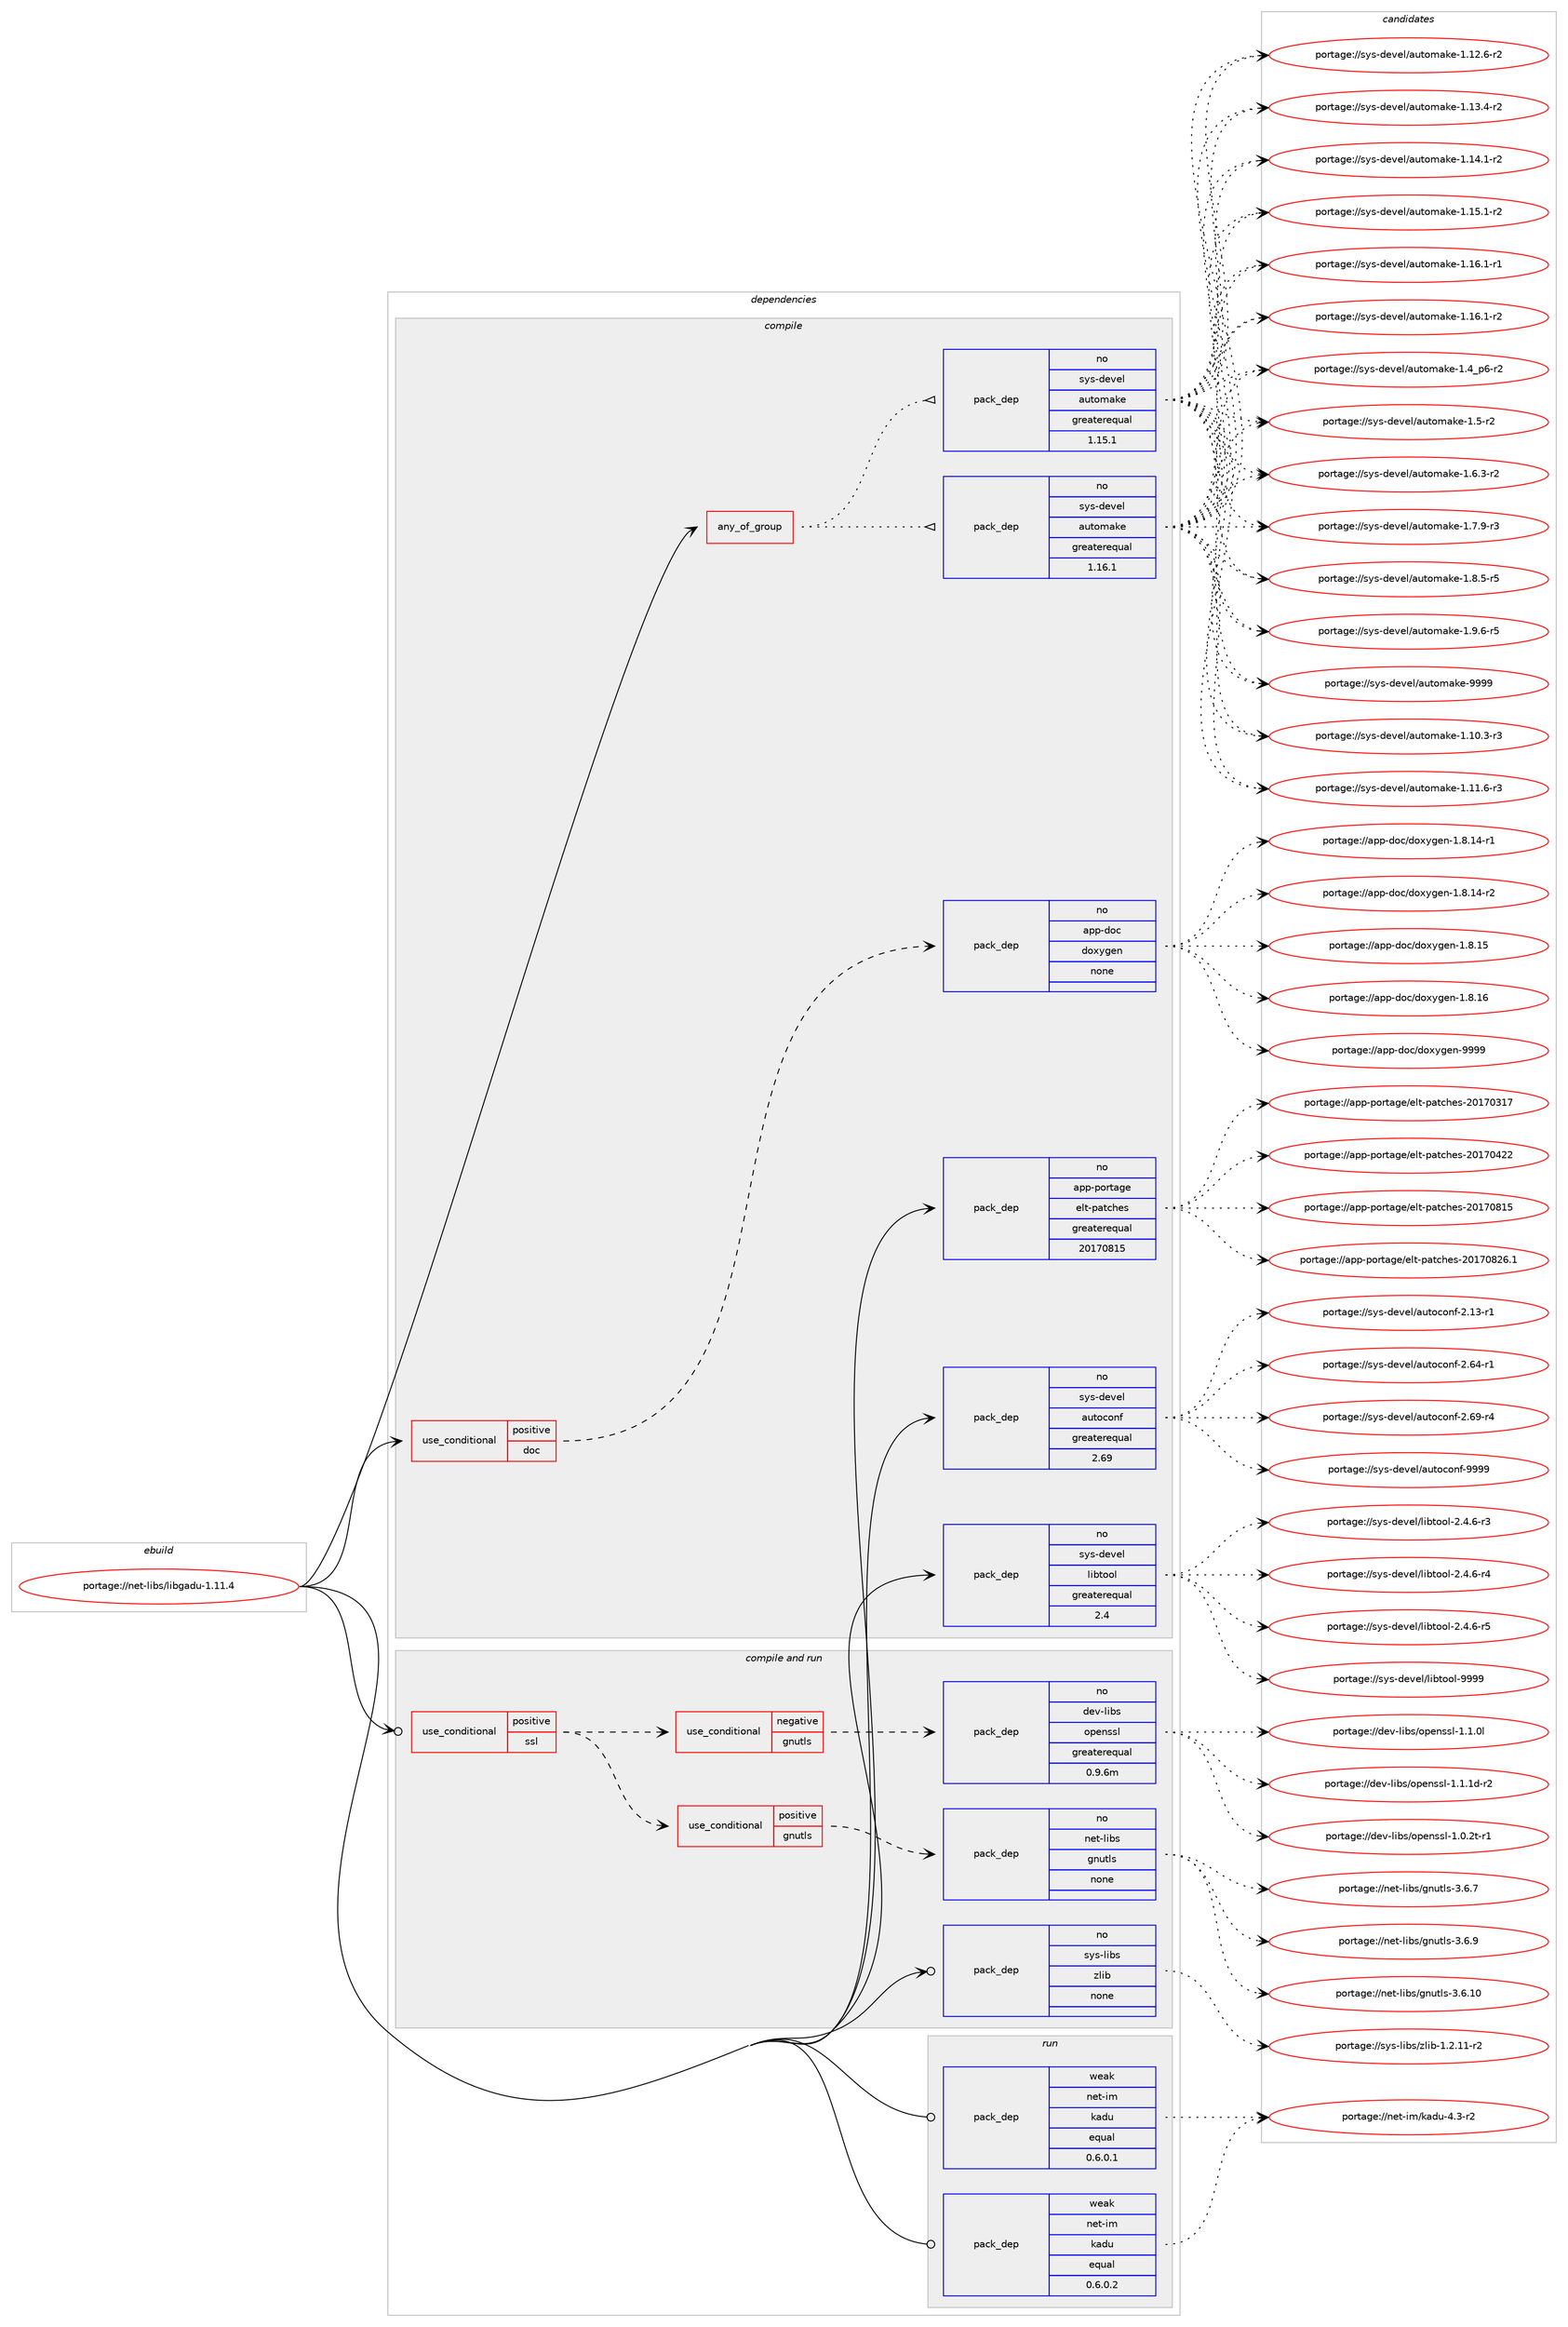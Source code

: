 digraph prolog {

# *************
# Graph options
# *************

newrank=true;
concentrate=true;
compound=true;
graph [rankdir=LR,fontname=Helvetica,fontsize=10,ranksep=1.5];#, ranksep=2.5, nodesep=0.2];
edge  [arrowhead=vee];
node  [fontname=Helvetica,fontsize=10];

# **********
# The ebuild
# **********

subgraph cluster_leftcol {
color=gray;
rank=same;
label=<<i>ebuild</i>>;
id [label="portage://net-libs/libgadu-1.11.4", color=red, width=4, href="../net-libs/libgadu-1.11.4.svg"];
}

# ****************
# The dependencies
# ****************

subgraph cluster_midcol {
color=gray;
label=<<i>dependencies</i>>;
subgraph cluster_compile {
fillcolor="#eeeeee";
style=filled;
label=<<i>compile</i>>;
subgraph any5786 {
dependency359185 [label=<<TABLE BORDER="0" CELLBORDER="1" CELLSPACING="0" CELLPADDING="4"><TR><TD CELLPADDING="10">any_of_group</TD></TR></TABLE>>, shape=none, color=red];subgraph pack263381 {
dependency359186 [label=<<TABLE BORDER="0" CELLBORDER="1" CELLSPACING="0" CELLPADDING="4" WIDTH="220"><TR><TD ROWSPAN="6" CELLPADDING="30">pack_dep</TD></TR><TR><TD WIDTH="110">no</TD></TR><TR><TD>sys-devel</TD></TR><TR><TD>automake</TD></TR><TR><TD>greaterequal</TD></TR><TR><TD>1.16.1</TD></TR></TABLE>>, shape=none, color=blue];
}
dependency359185:e -> dependency359186:w [weight=20,style="dotted",arrowhead="oinv"];
subgraph pack263382 {
dependency359187 [label=<<TABLE BORDER="0" CELLBORDER="1" CELLSPACING="0" CELLPADDING="4" WIDTH="220"><TR><TD ROWSPAN="6" CELLPADDING="30">pack_dep</TD></TR><TR><TD WIDTH="110">no</TD></TR><TR><TD>sys-devel</TD></TR><TR><TD>automake</TD></TR><TR><TD>greaterequal</TD></TR><TR><TD>1.15.1</TD></TR></TABLE>>, shape=none, color=blue];
}
dependency359185:e -> dependency359187:w [weight=20,style="dotted",arrowhead="oinv"];
}
id:e -> dependency359185:w [weight=20,style="solid",arrowhead="vee"];
subgraph cond89864 {
dependency359188 [label=<<TABLE BORDER="0" CELLBORDER="1" CELLSPACING="0" CELLPADDING="4"><TR><TD ROWSPAN="3" CELLPADDING="10">use_conditional</TD></TR><TR><TD>positive</TD></TR><TR><TD>doc</TD></TR></TABLE>>, shape=none, color=red];
subgraph pack263383 {
dependency359189 [label=<<TABLE BORDER="0" CELLBORDER="1" CELLSPACING="0" CELLPADDING="4" WIDTH="220"><TR><TD ROWSPAN="6" CELLPADDING="30">pack_dep</TD></TR><TR><TD WIDTH="110">no</TD></TR><TR><TD>app-doc</TD></TR><TR><TD>doxygen</TD></TR><TR><TD>none</TD></TR><TR><TD></TD></TR></TABLE>>, shape=none, color=blue];
}
dependency359188:e -> dependency359189:w [weight=20,style="dashed",arrowhead="vee"];
}
id:e -> dependency359188:w [weight=20,style="solid",arrowhead="vee"];
subgraph pack263384 {
dependency359190 [label=<<TABLE BORDER="0" CELLBORDER="1" CELLSPACING="0" CELLPADDING="4" WIDTH="220"><TR><TD ROWSPAN="6" CELLPADDING="30">pack_dep</TD></TR><TR><TD WIDTH="110">no</TD></TR><TR><TD>app-portage</TD></TR><TR><TD>elt-patches</TD></TR><TR><TD>greaterequal</TD></TR><TR><TD>20170815</TD></TR></TABLE>>, shape=none, color=blue];
}
id:e -> dependency359190:w [weight=20,style="solid",arrowhead="vee"];
subgraph pack263385 {
dependency359191 [label=<<TABLE BORDER="0" CELLBORDER="1" CELLSPACING="0" CELLPADDING="4" WIDTH="220"><TR><TD ROWSPAN="6" CELLPADDING="30">pack_dep</TD></TR><TR><TD WIDTH="110">no</TD></TR><TR><TD>sys-devel</TD></TR><TR><TD>autoconf</TD></TR><TR><TD>greaterequal</TD></TR><TR><TD>2.69</TD></TR></TABLE>>, shape=none, color=blue];
}
id:e -> dependency359191:w [weight=20,style="solid",arrowhead="vee"];
subgraph pack263386 {
dependency359192 [label=<<TABLE BORDER="0" CELLBORDER="1" CELLSPACING="0" CELLPADDING="4" WIDTH="220"><TR><TD ROWSPAN="6" CELLPADDING="30">pack_dep</TD></TR><TR><TD WIDTH="110">no</TD></TR><TR><TD>sys-devel</TD></TR><TR><TD>libtool</TD></TR><TR><TD>greaterequal</TD></TR><TR><TD>2.4</TD></TR></TABLE>>, shape=none, color=blue];
}
id:e -> dependency359192:w [weight=20,style="solid",arrowhead="vee"];
}
subgraph cluster_compileandrun {
fillcolor="#eeeeee";
style=filled;
label=<<i>compile and run</i>>;
subgraph cond89865 {
dependency359193 [label=<<TABLE BORDER="0" CELLBORDER="1" CELLSPACING="0" CELLPADDING="4"><TR><TD ROWSPAN="3" CELLPADDING="10">use_conditional</TD></TR><TR><TD>positive</TD></TR><TR><TD>ssl</TD></TR></TABLE>>, shape=none, color=red];
subgraph cond89866 {
dependency359194 [label=<<TABLE BORDER="0" CELLBORDER="1" CELLSPACING="0" CELLPADDING="4"><TR><TD ROWSPAN="3" CELLPADDING="10">use_conditional</TD></TR><TR><TD>positive</TD></TR><TR><TD>gnutls</TD></TR></TABLE>>, shape=none, color=red];
subgraph pack263387 {
dependency359195 [label=<<TABLE BORDER="0" CELLBORDER="1" CELLSPACING="0" CELLPADDING="4" WIDTH="220"><TR><TD ROWSPAN="6" CELLPADDING="30">pack_dep</TD></TR><TR><TD WIDTH="110">no</TD></TR><TR><TD>net-libs</TD></TR><TR><TD>gnutls</TD></TR><TR><TD>none</TD></TR><TR><TD></TD></TR></TABLE>>, shape=none, color=blue];
}
dependency359194:e -> dependency359195:w [weight=20,style="dashed",arrowhead="vee"];
}
dependency359193:e -> dependency359194:w [weight=20,style="dashed",arrowhead="vee"];
subgraph cond89867 {
dependency359196 [label=<<TABLE BORDER="0" CELLBORDER="1" CELLSPACING="0" CELLPADDING="4"><TR><TD ROWSPAN="3" CELLPADDING="10">use_conditional</TD></TR><TR><TD>negative</TD></TR><TR><TD>gnutls</TD></TR></TABLE>>, shape=none, color=red];
subgraph pack263388 {
dependency359197 [label=<<TABLE BORDER="0" CELLBORDER="1" CELLSPACING="0" CELLPADDING="4" WIDTH="220"><TR><TD ROWSPAN="6" CELLPADDING="30">pack_dep</TD></TR><TR><TD WIDTH="110">no</TD></TR><TR><TD>dev-libs</TD></TR><TR><TD>openssl</TD></TR><TR><TD>greaterequal</TD></TR><TR><TD>0.9.6m</TD></TR></TABLE>>, shape=none, color=blue];
}
dependency359196:e -> dependency359197:w [weight=20,style="dashed",arrowhead="vee"];
}
dependency359193:e -> dependency359196:w [weight=20,style="dashed",arrowhead="vee"];
}
id:e -> dependency359193:w [weight=20,style="solid",arrowhead="odotvee"];
subgraph pack263389 {
dependency359198 [label=<<TABLE BORDER="0" CELLBORDER="1" CELLSPACING="0" CELLPADDING="4" WIDTH="220"><TR><TD ROWSPAN="6" CELLPADDING="30">pack_dep</TD></TR><TR><TD WIDTH="110">no</TD></TR><TR><TD>sys-libs</TD></TR><TR><TD>zlib</TD></TR><TR><TD>none</TD></TR><TR><TD></TD></TR></TABLE>>, shape=none, color=blue];
}
id:e -> dependency359198:w [weight=20,style="solid",arrowhead="odotvee"];
}
subgraph cluster_run {
fillcolor="#eeeeee";
style=filled;
label=<<i>run</i>>;
subgraph pack263390 {
dependency359199 [label=<<TABLE BORDER="0" CELLBORDER="1" CELLSPACING="0" CELLPADDING="4" WIDTH="220"><TR><TD ROWSPAN="6" CELLPADDING="30">pack_dep</TD></TR><TR><TD WIDTH="110">weak</TD></TR><TR><TD>net-im</TD></TR><TR><TD>kadu</TD></TR><TR><TD>equal</TD></TR><TR><TD>0.6.0.1</TD></TR></TABLE>>, shape=none, color=blue];
}
id:e -> dependency359199:w [weight=20,style="solid",arrowhead="odot"];
subgraph pack263391 {
dependency359200 [label=<<TABLE BORDER="0" CELLBORDER="1" CELLSPACING="0" CELLPADDING="4" WIDTH="220"><TR><TD ROWSPAN="6" CELLPADDING="30">pack_dep</TD></TR><TR><TD WIDTH="110">weak</TD></TR><TR><TD>net-im</TD></TR><TR><TD>kadu</TD></TR><TR><TD>equal</TD></TR><TR><TD>0.6.0.2</TD></TR></TABLE>>, shape=none, color=blue];
}
id:e -> dependency359200:w [weight=20,style="solid",arrowhead="odot"];
}
}

# **************
# The candidates
# **************

subgraph cluster_choices {
rank=same;
color=gray;
label=<<i>candidates</i>>;

subgraph choice263381 {
color=black;
nodesep=1;
choiceportage11512111545100101118101108479711711611110997107101454946494846514511451 [label="portage://sys-devel/automake-1.10.3-r3", color=red, width=4,href="../sys-devel/automake-1.10.3-r3.svg"];
choiceportage11512111545100101118101108479711711611110997107101454946494946544511451 [label="portage://sys-devel/automake-1.11.6-r3", color=red, width=4,href="../sys-devel/automake-1.11.6-r3.svg"];
choiceportage11512111545100101118101108479711711611110997107101454946495046544511450 [label="portage://sys-devel/automake-1.12.6-r2", color=red, width=4,href="../sys-devel/automake-1.12.6-r2.svg"];
choiceportage11512111545100101118101108479711711611110997107101454946495146524511450 [label="portage://sys-devel/automake-1.13.4-r2", color=red, width=4,href="../sys-devel/automake-1.13.4-r2.svg"];
choiceportage11512111545100101118101108479711711611110997107101454946495246494511450 [label="portage://sys-devel/automake-1.14.1-r2", color=red, width=4,href="../sys-devel/automake-1.14.1-r2.svg"];
choiceportage11512111545100101118101108479711711611110997107101454946495346494511450 [label="portage://sys-devel/automake-1.15.1-r2", color=red, width=4,href="../sys-devel/automake-1.15.1-r2.svg"];
choiceportage11512111545100101118101108479711711611110997107101454946495446494511449 [label="portage://sys-devel/automake-1.16.1-r1", color=red, width=4,href="../sys-devel/automake-1.16.1-r1.svg"];
choiceportage11512111545100101118101108479711711611110997107101454946495446494511450 [label="portage://sys-devel/automake-1.16.1-r2", color=red, width=4,href="../sys-devel/automake-1.16.1-r2.svg"];
choiceportage115121115451001011181011084797117116111109971071014549465295112544511450 [label="portage://sys-devel/automake-1.4_p6-r2", color=red, width=4,href="../sys-devel/automake-1.4_p6-r2.svg"];
choiceportage11512111545100101118101108479711711611110997107101454946534511450 [label="portage://sys-devel/automake-1.5-r2", color=red, width=4,href="../sys-devel/automake-1.5-r2.svg"];
choiceportage115121115451001011181011084797117116111109971071014549465446514511450 [label="portage://sys-devel/automake-1.6.3-r2", color=red, width=4,href="../sys-devel/automake-1.6.3-r2.svg"];
choiceportage115121115451001011181011084797117116111109971071014549465546574511451 [label="portage://sys-devel/automake-1.7.9-r3", color=red, width=4,href="../sys-devel/automake-1.7.9-r3.svg"];
choiceportage115121115451001011181011084797117116111109971071014549465646534511453 [label="portage://sys-devel/automake-1.8.5-r5", color=red, width=4,href="../sys-devel/automake-1.8.5-r5.svg"];
choiceportage115121115451001011181011084797117116111109971071014549465746544511453 [label="portage://sys-devel/automake-1.9.6-r5", color=red, width=4,href="../sys-devel/automake-1.9.6-r5.svg"];
choiceportage115121115451001011181011084797117116111109971071014557575757 [label="portage://sys-devel/automake-9999", color=red, width=4,href="../sys-devel/automake-9999.svg"];
dependency359186:e -> choiceportage11512111545100101118101108479711711611110997107101454946494846514511451:w [style=dotted,weight="100"];
dependency359186:e -> choiceportage11512111545100101118101108479711711611110997107101454946494946544511451:w [style=dotted,weight="100"];
dependency359186:e -> choiceportage11512111545100101118101108479711711611110997107101454946495046544511450:w [style=dotted,weight="100"];
dependency359186:e -> choiceportage11512111545100101118101108479711711611110997107101454946495146524511450:w [style=dotted,weight="100"];
dependency359186:e -> choiceportage11512111545100101118101108479711711611110997107101454946495246494511450:w [style=dotted,weight="100"];
dependency359186:e -> choiceportage11512111545100101118101108479711711611110997107101454946495346494511450:w [style=dotted,weight="100"];
dependency359186:e -> choiceportage11512111545100101118101108479711711611110997107101454946495446494511449:w [style=dotted,weight="100"];
dependency359186:e -> choiceportage11512111545100101118101108479711711611110997107101454946495446494511450:w [style=dotted,weight="100"];
dependency359186:e -> choiceportage115121115451001011181011084797117116111109971071014549465295112544511450:w [style=dotted,weight="100"];
dependency359186:e -> choiceportage11512111545100101118101108479711711611110997107101454946534511450:w [style=dotted,weight="100"];
dependency359186:e -> choiceportage115121115451001011181011084797117116111109971071014549465446514511450:w [style=dotted,weight="100"];
dependency359186:e -> choiceportage115121115451001011181011084797117116111109971071014549465546574511451:w [style=dotted,weight="100"];
dependency359186:e -> choiceportage115121115451001011181011084797117116111109971071014549465646534511453:w [style=dotted,weight="100"];
dependency359186:e -> choiceportage115121115451001011181011084797117116111109971071014549465746544511453:w [style=dotted,weight="100"];
dependency359186:e -> choiceportage115121115451001011181011084797117116111109971071014557575757:w [style=dotted,weight="100"];
}
subgraph choice263382 {
color=black;
nodesep=1;
choiceportage11512111545100101118101108479711711611110997107101454946494846514511451 [label="portage://sys-devel/automake-1.10.3-r3", color=red, width=4,href="../sys-devel/automake-1.10.3-r3.svg"];
choiceportage11512111545100101118101108479711711611110997107101454946494946544511451 [label="portage://sys-devel/automake-1.11.6-r3", color=red, width=4,href="../sys-devel/automake-1.11.6-r3.svg"];
choiceportage11512111545100101118101108479711711611110997107101454946495046544511450 [label="portage://sys-devel/automake-1.12.6-r2", color=red, width=4,href="../sys-devel/automake-1.12.6-r2.svg"];
choiceportage11512111545100101118101108479711711611110997107101454946495146524511450 [label="portage://sys-devel/automake-1.13.4-r2", color=red, width=4,href="../sys-devel/automake-1.13.4-r2.svg"];
choiceportage11512111545100101118101108479711711611110997107101454946495246494511450 [label="portage://sys-devel/automake-1.14.1-r2", color=red, width=4,href="../sys-devel/automake-1.14.1-r2.svg"];
choiceportage11512111545100101118101108479711711611110997107101454946495346494511450 [label="portage://sys-devel/automake-1.15.1-r2", color=red, width=4,href="../sys-devel/automake-1.15.1-r2.svg"];
choiceportage11512111545100101118101108479711711611110997107101454946495446494511449 [label="portage://sys-devel/automake-1.16.1-r1", color=red, width=4,href="../sys-devel/automake-1.16.1-r1.svg"];
choiceportage11512111545100101118101108479711711611110997107101454946495446494511450 [label="portage://sys-devel/automake-1.16.1-r2", color=red, width=4,href="../sys-devel/automake-1.16.1-r2.svg"];
choiceportage115121115451001011181011084797117116111109971071014549465295112544511450 [label="portage://sys-devel/automake-1.4_p6-r2", color=red, width=4,href="../sys-devel/automake-1.4_p6-r2.svg"];
choiceportage11512111545100101118101108479711711611110997107101454946534511450 [label="portage://sys-devel/automake-1.5-r2", color=red, width=4,href="../sys-devel/automake-1.5-r2.svg"];
choiceportage115121115451001011181011084797117116111109971071014549465446514511450 [label="portage://sys-devel/automake-1.6.3-r2", color=red, width=4,href="../sys-devel/automake-1.6.3-r2.svg"];
choiceportage115121115451001011181011084797117116111109971071014549465546574511451 [label="portage://sys-devel/automake-1.7.9-r3", color=red, width=4,href="../sys-devel/automake-1.7.9-r3.svg"];
choiceportage115121115451001011181011084797117116111109971071014549465646534511453 [label="portage://sys-devel/automake-1.8.5-r5", color=red, width=4,href="../sys-devel/automake-1.8.5-r5.svg"];
choiceportage115121115451001011181011084797117116111109971071014549465746544511453 [label="portage://sys-devel/automake-1.9.6-r5", color=red, width=4,href="../sys-devel/automake-1.9.6-r5.svg"];
choiceportage115121115451001011181011084797117116111109971071014557575757 [label="portage://sys-devel/automake-9999", color=red, width=4,href="../sys-devel/automake-9999.svg"];
dependency359187:e -> choiceportage11512111545100101118101108479711711611110997107101454946494846514511451:w [style=dotted,weight="100"];
dependency359187:e -> choiceportage11512111545100101118101108479711711611110997107101454946494946544511451:w [style=dotted,weight="100"];
dependency359187:e -> choiceportage11512111545100101118101108479711711611110997107101454946495046544511450:w [style=dotted,weight="100"];
dependency359187:e -> choiceportage11512111545100101118101108479711711611110997107101454946495146524511450:w [style=dotted,weight="100"];
dependency359187:e -> choiceportage11512111545100101118101108479711711611110997107101454946495246494511450:w [style=dotted,weight="100"];
dependency359187:e -> choiceportage11512111545100101118101108479711711611110997107101454946495346494511450:w [style=dotted,weight="100"];
dependency359187:e -> choiceportage11512111545100101118101108479711711611110997107101454946495446494511449:w [style=dotted,weight="100"];
dependency359187:e -> choiceportage11512111545100101118101108479711711611110997107101454946495446494511450:w [style=dotted,weight="100"];
dependency359187:e -> choiceportage115121115451001011181011084797117116111109971071014549465295112544511450:w [style=dotted,weight="100"];
dependency359187:e -> choiceportage11512111545100101118101108479711711611110997107101454946534511450:w [style=dotted,weight="100"];
dependency359187:e -> choiceportage115121115451001011181011084797117116111109971071014549465446514511450:w [style=dotted,weight="100"];
dependency359187:e -> choiceportage115121115451001011181011084797117116111109971071014549465546574511451:w [style=dotted,weight="100"];
dependency359187:e -> choiceportage115121115451001011181011084797117116111109971071014549465646534511453:w [style=dotted,weight="100"];
dependency359187:e -> choiceportage115121115451001011181011084797117116111109971071014549465746544511453:w [style=dotted,weight="100"];
dependency359187:e -> choiceportage115121115451001011181011084797117116111109971071014557575757:w [style=dotted,weight="100"];
}
subgraph choice263383 {
color=black;
nodesep=1;
choiceportage97112112451001119947100111120121103101110454946564649524511449 [label="portage://app-doc/doxygen-1.8.14-r1", color=red, width=4,href="../app-doc/doxygen-1.8.14-r1.svg"];
choiceportage97112112451001119947100111120121103101110454946564649524511450 [label="portage://app-doc/doxygen-1.8.14-r2", color=red, width=4,href="../app-doc/doxygen-1.8.14-r2.svg"];
choiceportage9711211245100111994710011112012110310111045494656464953 [label="portage://app-doc/doxygen-1.8.15", color=red, width=4,href="../app-doc/doxygen-1.8.15.svg"];
choiceportage9711211245100111994710011112012110310111045494656464954 [label="portage://app-doc/doxygen-1.8.16", color=red, width=4,href="../app-doc/doxygen-1.8.16.svg"];
choiceportage971121124510011199471001111201211031011104557575757 [label="portage://app-doc/doxygen-9999", color=red, width=4,href="../app-doc/doxygen-9999.svg"];
dependency359189:e -> choiceportage97112112451001119947100111120121103101110454946564649524511449:w [style=dotted,weight="100"];
dependency359189:e -> choiceportage97112112451001119947100111120121103101110454946564649524511450:w [style=dotted,weight="100"];
dependency359189:e -> choiceportage9711211245100111994710011112012110310111045494656464953:w [style=dotted,weight="100"];
dependency359189:e -> choiceportage9711211245100111994710011112012110310111045494656464954:w [style=dotted,weight="100"];
dependency359189:e -> choiceportage971121124510011199471001111201211031011104557575757:w [style=dotted,weight="100"];
}
subgraph choice263384 {
color=black;
nodesep=1;
choiceportage97112112451121111141169710310147101108116451129711699104101115455048495548514955 [label="portage://app-portage/elt-patches-20170317", color=red, width=4,href="../app-portage/elt-patches-20170317.svg"];
choiceportage97112112451121111141169710310147101108116451129711699104101115455048495548525050 [label="portage://app-portage/elt-patches-20170422", color=red, width=4,href="../app-portage/elt-patches-20170422.svg"];
choiceportage97112112451121111141169710310147101108116451129711699104101115455048495548564953 [label="portage://app-portage/elt-patches-20170815", color=red, width=4,href="../app-portage/elt-patches-20170815.svg"];
choiceportage971121124511211111411697103101471011081164511297116991041011154550484955485650544649 [label="portage://app-portage/elt-patches-20170826.1", color=red, width=4,href="../app-portage/elt-patches-20170826.1.svg"];
dependency359190:e -> choiceportage97112112451121111141169710310147101108116451129711699104101115455048495548514955:w [style=dotted,weight="100"];
dependency359190:e -> choiceportage97112112451121111141169710310147101108116451129711699104101115455048495548525050:w [style=dotted,weight="100"];
dependency359190:e -> choiceportage97112112451121111141169710310147101108116451129711699104101115455048495548564953:w [style=dotted,weight="100"];
dependency359190:e -> choiceportage971121124511211111411697103101471011081164511297116991041011154550484955485650544649:w [style=dotted,weight="100"];
}
subgraph choice263385 {
color=black;
nodesep=1;
choiceportage1151211154510010111810110847971171161119911111010245504649514511449 [label="portage://sys-devel/autoconf-2.13-r1", color=red, width=4,href="../sys-devel/autoconf-2.13-r1.svg"];
choiceportage1151211154510010111810110847971171161119911111010245504654524511449 [label="portage://sys-devel/autoconf-2.64-r1", color=red, width=4,href="../sys-devel/autoconf-2.64-r1.svg"];
choiceportage1151211154510010111810110847971171161119911111010245504654574511452 [label="portage://sys-devel/autoconf-2.69-r4", color=red, width=4,href="../sys-devel/autoconf-2.69-r4.svg"];
choiceportage115121115451001011181011084797117116111991111101024557575757 [label="portage://sys-devel/autoconf-9999", color=red, width=4,href="../sys-devel/autoconf-9999.svg"];
dependency359191:e -> choiceportage1151211154510010111810110847971171161119911111010245504649514511449:w [style=dotted,weight="100"];
dependency359191:e -> choiceportage1151211154510010111810110847971171161119911111010245504654524511449:w [style=dotted,weight="100"];
dependency359191:e -> choiceportage1151211154510010111810110847971171161119911111010245504654574511452:w [style=dotted,weight="100"];
dependency359191:e -> choiceportage115121115451001011181011084797117116111991111101024557575757:w [style=dotted,weight="100"];
}
subgraph choice263386 {
color=black;
nodesep=1;
choiceportage1151211154510010111810110847108105981161111111084550465246544511451 [label="portage://sys-devel/libtool-2.4.6-r3", color=red, width=4,href="../sys-devel/libtool-2.4.6-r3.svg"];
choiceportage1151211154510010111810110847108105981161111111084550465246544511452 [label="portage://sys-devel/libtool-2.4.6-r4", color=red, width=4,href="../sys-devel/libtool-2.4.6-r4.svg"];
choiceportage1151211154510010111810110847108105981161111111084550465246544511453 [label="portage://sys-devel/libtool-2.4.6-r5", color=red, width=4,href="../sys-devel/libtool-2.4.6-r5.svg"];
choiceportage1151211154510010111810110847108105981161111111084557575757 [label="portage://sys-devel/libtool-9999", color=red, width=4,href="../sys-devel/libtool-9999.svg"];
dependency359192:e -> choiceportage1151211154510010111810110847108105981161111111084550465246544511451:w [style=dotted,weight="100"];
dependency359192:e -> choiceportage1151211154510010111810110847108105981161111111084550465246544511452:w [style=dotted,weight="100"];
dependency359192:e -> choiceportage1151211154510010111810110847108105981161111111084550465246544511453:w [style=dotted,weight="100"];
dependency359192:e -> choiceportage1151211154510010111810110847108105981161111111084557575757:w [style=dotted,weight="100"];
}
subgraph choice263387 {
color=black;
nodesep=1;
choiceportage11010111645108105981154710311011711610811545514654464948 [label="portage://net-libs/gnutls-3.6.10", color=red, width=4,href="../net-libs/gnutls-3.6.10.svg"];
choiceportage110101116451081059811547103110117116108115455146544655 [label="portage://net-libs/gnutls-3.6.7", color=red, width=4,href="../net-libs/gnutls-3.6.7.svg"];
choiceportage110101116451081059811547103110117116108115455146544657 [label="portage://net-libs/gnutls-3.6.9", color=red, width=4,href="../net-libs/gnutls-3.6.9.svg"];
dependency359195:e -> choiceportage11010111645108105981154710311011711610811545514654464948:w [style=dotted,weight="100"];
dependency359195:e -> choiceportage110101116451081059811547103110117116108115455146544655:w [style=dotted,weight="100"];
dependency359195:e -> choiceportage110101116451081059811547103110117116108115455146544657:w [style=dotted,weight="100"];
}
subgraph choice263388 {
color=black;
nodesep=1;
choiceportage1001011184510810598115471111121011101151151084549464846501164511449 [label="portage://dev-libs/openssl-1.0.2t-r1", color=red, width=4,href="../dev-libs/openssl-1.0.2t-r1.svg"];
choiceportage100101118451081059811547111112101110115115108454946494648108 [label="portage://dev-libs/openssl-1.1.0l", color=red, width=4,href="../dev-libs/openssl-1.1.0l.svg"];
choiceportage1001011184510810598115471111121011101151151084549464946491004511450 [label="portage://dev-libs/openssl-1.1.1d-r2", color=red, width=4,href="../dev-libs/openssl-1.1.1d-r2.svg"];
dependency359197:e -> choiceportage1001011184510810598115471111121011101151151084549464846501164511449:w [style=dotted,weight="100"];
dependency359197:e -> choiceportage100101118451081059811547111112101110115115108454946494648108:w [style=dotted,weight="100"];
dependency359197:e -> choiceportage1001011184510810598115471111121011101151151084549464946491004511450:w [style=dotted,weight="100"];
}
subgraph choice263389 {
color=black;
nodesep=1;
choiceportage11512111545108105981154712210810598454946504649494511450 [label="portage://sys-libs/zlib-1.2.11-r2", color=red, width=4,href="../sys-libs/zlib-1.2.11-r2.svg"];
dependency359198:e -> choiceportage11512111545108105981154712210810598454946504649494511450:w [style=dotted,weight="100"];
}
subgraph choice263390 {
color=black;
nodesep=1;
choiceportage110101116451051094710797100117455246514511450 [label="portage://net-im/kadu-4.3-r2", color=red, width=4,href="../net-im/kadu-4.3-r2.svg"];
dependency359199:e -> choiceportage110101116451051094710797100117455246514511450:w [style=dotted,weight="100"];
}
subgraph choice263391 {
color=black;
nodesep=1;
choiceportage110101116451051094710797100117455246514511450 [label="portage://net-im/kadu-4.3-r2", color=red, width=4,href="../net-im/kadu-4.3-r2.svg"];
dependency359200:e -> choiceportage110101116451051094710797100117455246514511450:w [style=dotted,weight="100"];
}
}

}
